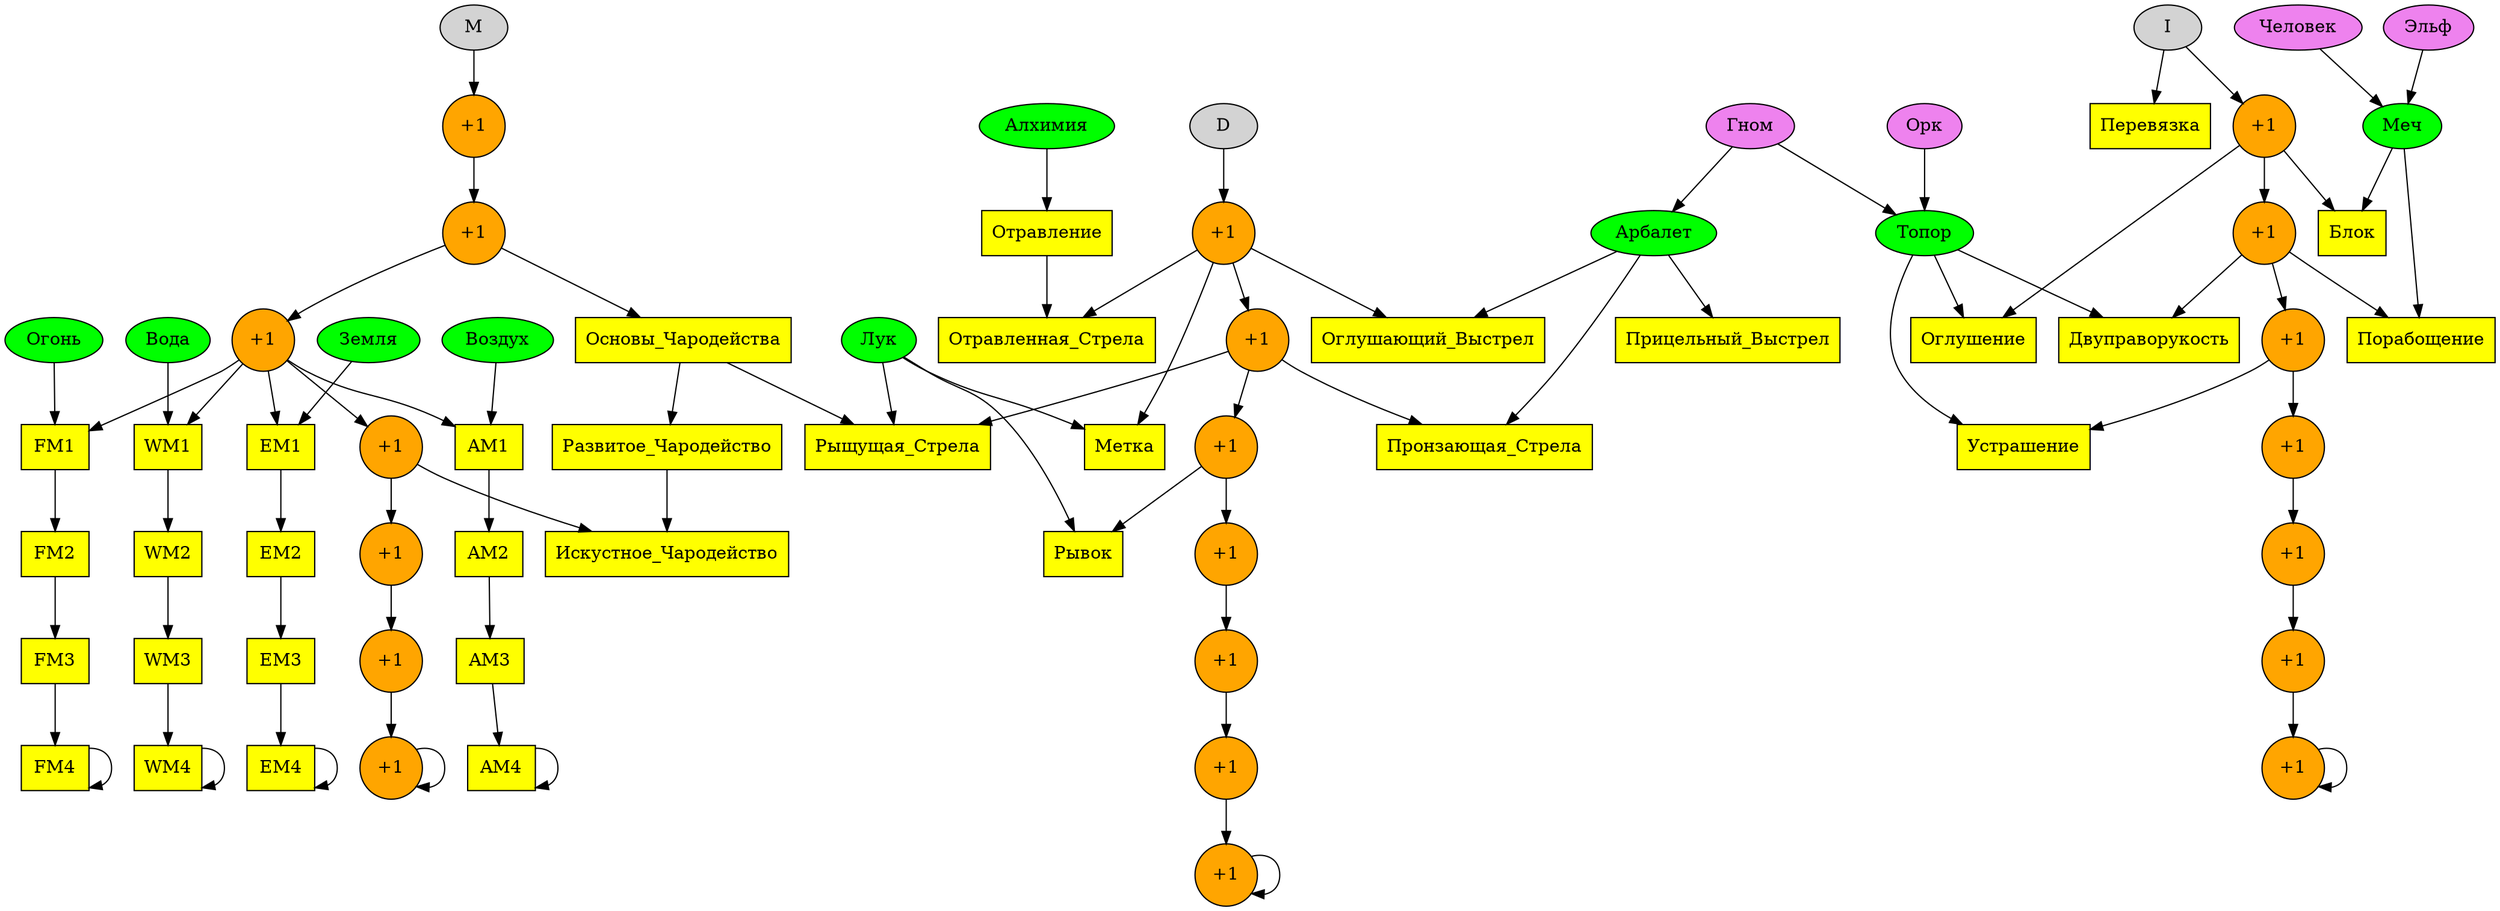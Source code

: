 strict digraph rpg {
	node [style=filled];
	D; I; M;
	node [fillcolor=green];
	Лук; Арбалет; Алхимия; Огонь; Вода; Земля; Воздух; Меч; Топор;
	node [fillcolor=violet];
	Человек; Гном; Эльф; Орк;
	node [label="+1", style=filled, shape=circle, fillcolor=orange, color=black];
	D -> D1 -> D2 -> D3 -> D4 -> D5 -> D6 -> D7 -> D7;
	M -> M1 -> M2 -> M3 -> M4 -> M5 -> M6 -> M7 -> M7;
	I -> I1 -> I2 -> I3 -> I4 -> I5 -> I6 -> I7 -> I7;
	node [label="\N", shape=box, fillcolor=yellow];
	Человек -> Меч;
	Эльф -> Меч;
	Гном -> Топор;
	Гном -> Арбалет;
	Орк -> Топор;
	D1 -> Отравленная_Стрела;
	D1 -> Метка;
	D1 -> Оглушающий_Выстрел;
	D2 -> Рыщущая_Стрела;
	D2 -> Пронзающая_Стрела;
	D3 -> Рывок;
	M2 -> Основы_Чародейства -> Развитое_Чародейство -> Искустное_Чародейство;
	Основы_Чародейства -> Рыщущая_Стрела;
	M4 -> Искустное_Чародейство;
	M3 -> FM1;
	M3 -> WM1;
	M3 -> EM1;
	M3 -> AM1;
	Огонь -> FM1;
	Вода -> WM1;
	Земля -> EM1;
	Воздух -> AM1;
	FM1 -> FM2 -> FM3 -> FM4 -> FM4;
	WM1 -> WM2 -> WM3 -> WM4 -> WM4;
	EM1 -> EM2 -> EM3 -> EM4 -> EM4;
	AM1 -> AM2 -> AM3 -> AM4 -> AM4;
	Лук -> Метка;
	Лук -> Рывок;
	Лук -> Рыщущая_Стрела;
	Арбалет -> Прицельный_Выстрел;
	Арбалет -> Оглушающий_Выстрел;
	Арбалет -> Пронзающая_Стрела;
	Алхимия -> Отравление;
	Отравление -> Отравленная_Стрела;
	I -> Перевязка;
	I1 -> Блок;
	I1 -> Оглушение;
	I2 -> Порабощение;
	I2 -> Двуправорукость;
	I3 -> Устрашение;
	Меч -> Блок;
	Меч -> Порабощение;
	Топор -> Оглушение;
	Топор -> Двуправорукость;
	Топор -> Устрашение;
}
